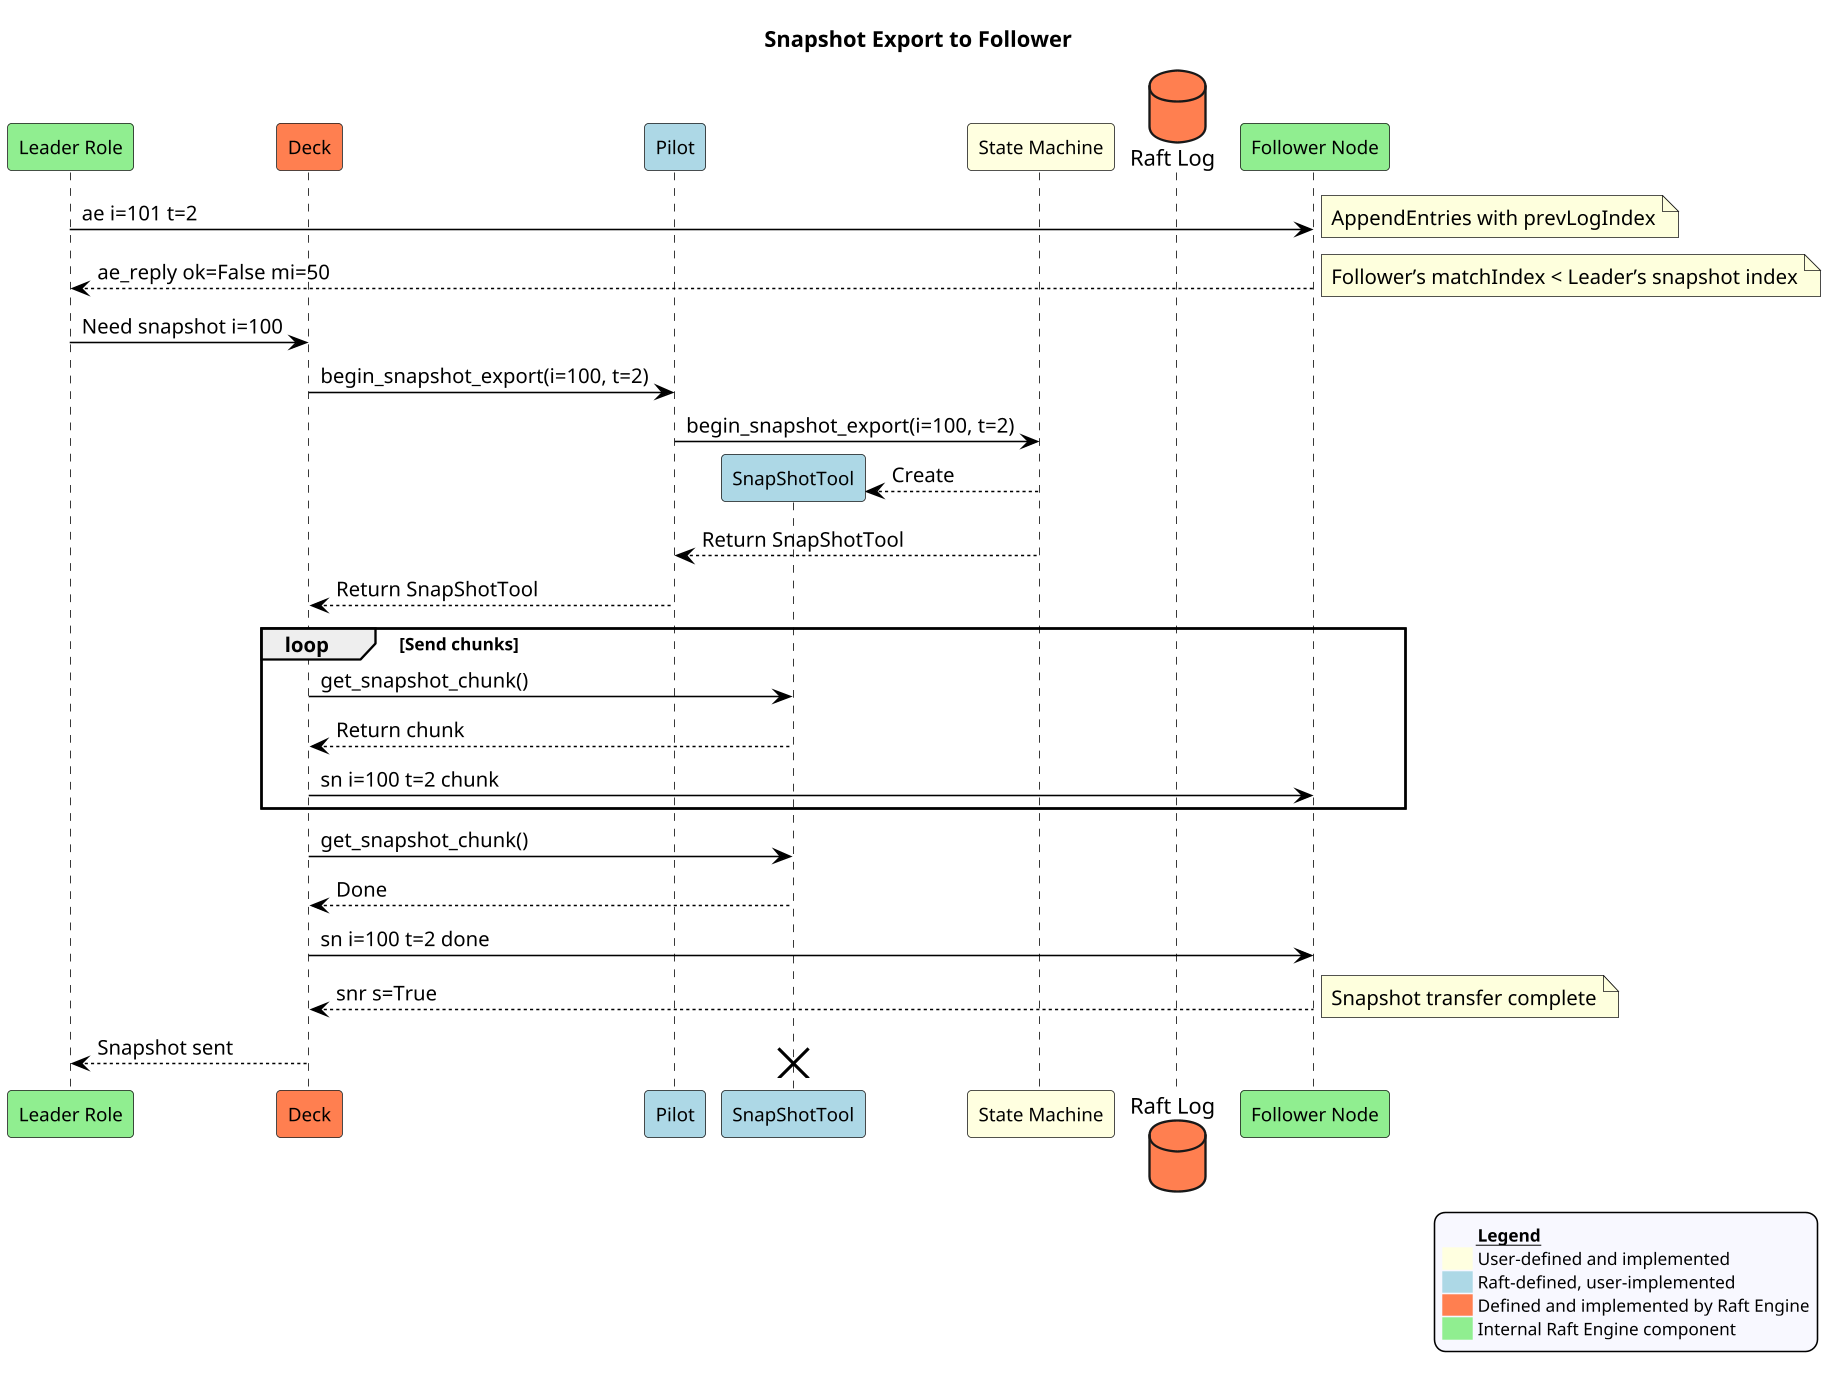 @startuml
!pragma ratio 0.7
skinparam dpi 150
skinparam monochrome false
skinparam sequence {
  ArrowColor Black
  ActorBorderColor Black
  LifeLineBorderColor Black
  ParticipantFontSize 12
  Padding 10
}
skinparam legend {
  backgroundColor #GhostWhite
  entrySeparator #GhostWhite
  FontSize 11
}
title Snapshot Export to Follower

participant "Leader Role" as leader order 10 #Lightgreen
participant Deck as deck order 20 #Coral
participant Pilot as pilot order 30 #Lightblue
participant "State Machine" as app_state order 40 #Lightyellow
database "Raft Log" as raft_log order 50 #Coral
participant "Follower Node" as node order 60 #Lightgreen

leader -> node: ae i=101 t=2
note right: AppendEntries with prevLogIndex
node --> leader: ae_reply ok=False mi=50
note right: Follower’s matchIndex < Leader’s snapshot index
leader -> deck: Need snapshot i=100
deck -> pilot: begin_snapshot_export(i=100, t=2)
pilot -> app_state: begin_snapshot_export(i=100, t=2)
create participant "SnapShotTool" as tool order 35 #Lightblue
app_state --> tool: Create
app_state --> pilot: Return SnapShotTool
pilot --> deck: Return SnapShotTool
loop Send chunks
  deck -> tool: get_snapshot_chunk()
  tool --> deck: Return chunk
  deck -> node: sn i=100 t=2 chunk
end
deck -> tool: get_snapshot_chunk()
tool --> deck: Done
deck -> node: sn i=100 t=2 done
node --> deck: snr s=True
note right: Snapshot transfer complete
deck --> leader: Snapshot sent
destroy tool

legend right
  <#GhostWhite,#GhostWhite>|       |= __Legend__ |
  |<#Lightyellow>| User-defined and implemented|
  |<#Lightblue>| Raft-defined, user-implemented|
  |<#Coral>| Defined and implemented by Raft Engine|
  |<#Lightgreen>| Internal Raft Engine component|
endlegend
@enduml